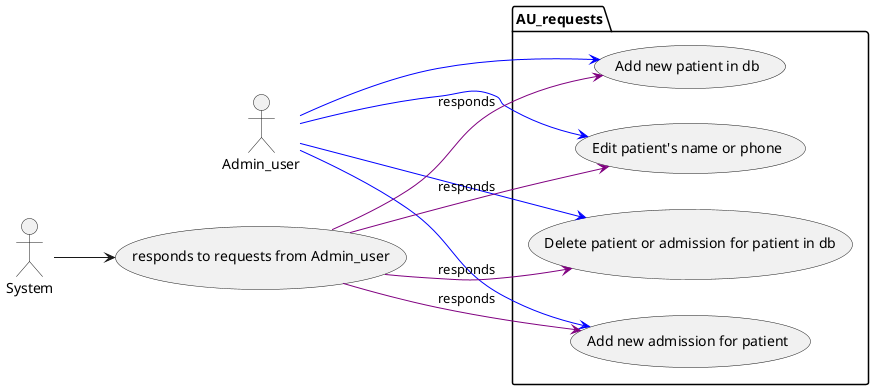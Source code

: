 @startuml
left to right direction
actor Admin_user as AU

package AU_requests {
  usecase "Edit patient's name or phone" as UC1
  usecase "Add new patient in db" as UC2
  usecase "Add new admission for patient" as UC3
  usecase "Delete patient or admission for patient in db" as UC4
}

AU -[#blue]-> UC4
AU -[#blue]-> UC1
AU -[#blue]-> UC2
AU -[#blue]-> UC3
actor System as Sys

usecase "responds to requests from Admin_user" as UC_Sys

Sys --> UC_Sys

UC_Sys -[#purple]-> UC1 : responds
UC_Sys -[#purple]-> UC2 : responds
UC_Sys -[#purple]-> UC3 : responds
UC_Sys -[#purple]-> UC4 : responds

@enduml